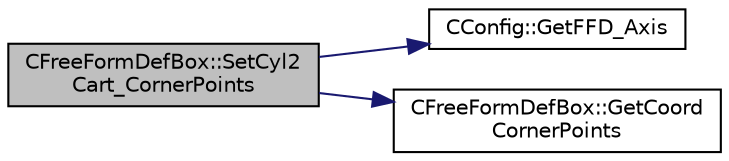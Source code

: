 digraph "CFreeFormDefBox::SetCyl2Cart_CornerPoints"
{
  edge [fontname="Helvetica",fontsize="10",labelfontname="Helvetica",labelfontsize="10"];
  node [fontname="Helvetica",fontsize="10",shape=record];
  rankdir="LR";
  Node857 [label="CFreeFormDefBox::SetCyl2\lCart_CornerPoints",height=0.2,width=0.4,color="black", fillcolor="grey75", style="filled", fontcolor="black"];
  Node857 -> Node858 [color="midnightblue",fontsize="10",style="solid",fontname="Helvetica"];
  Node858 [label="CConfig::GetFFD_Axis",height=0.2,width=0.4,color="black", fillcolor="white", style="filled",URL="$class_c_config.html#a34b7d446f769323589796e83fc743ae0",tooltip="Get the value of the vector that connects the cartesian axis with a sherical or cylindrical one..."];
  Node857 -> Node859 [color="midnightblue",fontsize="10",style="solid",fontname="Helvetica"];
  Node859 [label="CFreeFormDefBox::GetCoord\lCornerPoints",height=0.2,width=0.4,color="black", fillcolor="white", style="filled",URL="$class_c_free_form_def_box.html#ad76598044e7fce661cf63222370429d7",tooltip="Get the coordinates of the corner points. "];
}
